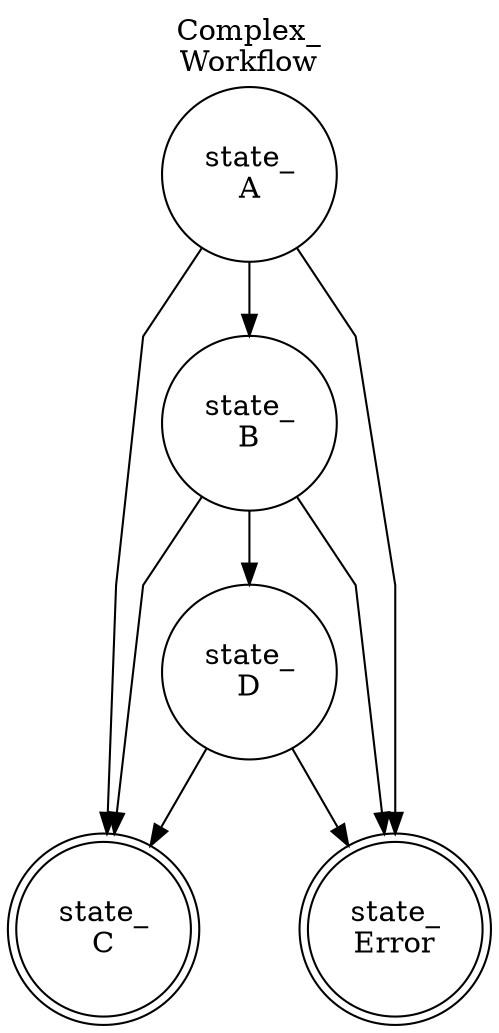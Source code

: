 digraph Complex_Workflow {

	splines="polyline"
	labelloc="t";
	label="Complex_
Workflow";
	node [shape = circle];

	"state_A" [label="state_
A"]
	"state_B" [label="state_
B"]
	"state_C" [label="state_
C", shape=doublecircle]
	"state_D" [label="state_
D"]
	"state_Error" [label="state_
Error", shape=doublecircle]

	"state_A" -> "state_B" [label=""];
	"state_A" -> "state_C" [label=""];
	"state_B" -> "state_C" [label=""];
	"state_B" -> "state_D" [label=""];
	"state_D" -> "state_C" [label=""];
	"state_A" -> "state_Error" [label=""];
	"state_B" -> "state_Error" [label=""];
	"state_D" -> "state_Error" [label=""];
}
